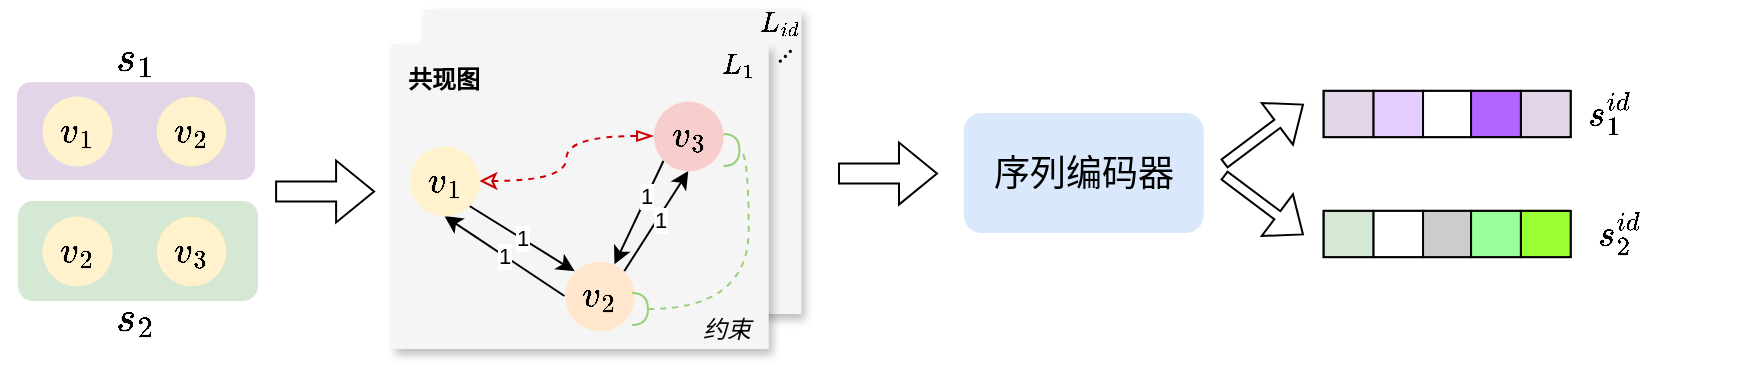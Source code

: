 <mxfile version="26.0.14">
  <diagram name="第 1 页" id="UVzifoAgbHxx6-03_Eu1">
    <mxGraphModel dx="1423" dy="743" grid="1" gridSize="10" guides="1" tooltips="1" connect="1" arrows="1" fold="1" page="1" pageScale="1" pageWidth="827" pageHeight="1169" math="1" shadow="0">
      <root>
        <mxCell id="0" />
        <mxCell id="1" parent="0" />
        <mxCell id="IF9AsxunuteXFOSjnz2V-108" value="" style="rounded=0;whiteSpace=wrap;html=1;fillColor=#f5f5f5;fontColor=#333333;strokeColor=none;shadow=1;" vertex="1" parent="1">
          <mxGeometry x="208.05" y="401.5" width="188.65" height="152.5" as="geometry" />
        </mxCell>
        <mxCell id="IF9AsxunuteXFOSjnz2V-68" value="" style="rounded=1;whiteSpace=wrap;html=1;fillColor=#d5e8d4;strokeColor=none;" vertex="1" parent="1">
          <mxGeometry x="5" y="497.5" width="120" height="50" as="geometry" />
        </mxCell>
        <mxCell id="IF9AsxunuteXFOSjnz2V-62" value="" style="rounded=1;whiteSpace=wrap;html=1;fillColor=#e1d5e7;strokeColor=#FFFFFF;" vertex="1" parent="1">
          <mxGeometry x="4" y="437.5" width="120" height="50" as="geometry" />
        </mxCell>
        <mxCell id="IF9AsxunuteXFOSjnz2V-2" value="&lt;font face=&quot;Times New Roman&quot; style=&quot;font-size: 18px;&quot;&gt;&lt;b&gt;$$v_{1}$$&lt;/b&gt;&lt;/font&gt;" style="ellipse;whiteSpace=wrap;html=1;aspect=fixed;fillColor=#fff2cc;strokeColor=#FFFFFF;strokeWidth=0;align=center;verticalAlign=middle;fontFamily=Helvetica;fontSize=12;fontColor=default;" vertex="1" parent="1">
          <mxGeometry x="17.0" y="445" width="35" height="35" as="geometry" />
        </mxCell>
        <mxCell id="IF9AsxunuteXFOSjnz2V-3" value="&lt;font face=&quot;Times New Roman&quot; style=&quot;font-size: 18px;&quot;&gt;&lt;b&gt;$$v_{2}$$&lt;/b&gt;&lt;/font&gt;" style="ellipse;whiteSpace=wrap;html=1;aspect=fixed;strokeColor=#d6b656;align=center;verticalAlign=middle;fontFamily=Helvetica;fontSize=12;fillColor=#fff2cc;strokeWidth=0;" vertex="1" parent="1">
          <mxGeometry x="74" y="445" width="35" height="35" as="geometry" />
        </mxCell>
        <mxCell id="IF9AsxunuteXFOSjnz2V-8" value="&lt;font style=&quot;font-size: 18px;&quot;&gt;&lt;b&gt;$$s_{1}$$&lt;/b&gt;&lt;/font&gt;" style="text;strokeColor=none;align=center;fillColor=none;html=1;verticalAlign=middle;whiteSpace=wrap;rounded=0;" vertex="1" parent="1">
          <mxGeometry x="34" y="415.5" width="60" height="22" as="geometry" />
        </mxCell>
        <mxCell id="IF9AsxunuteXFOSjnz2V-58" value="&lt;font face=&quot;Times New Roman&quot; style=&quot;font-size: 18px;&quot;&gt;&lt;b&gt;$$v_{2}$$&lt;/b&gt;&lt;/font&gt;" style="ellipse;whiteSpace=wrap;html=1;aspect=fixed;fillColor=#fff2cc;strokeColor=#FFFFFF;strokeWidth=0;align=center;verticalAlign=middle;fontFamily=Helvetica;fontSize=12;fontColor=default;" vertex="1" parent="1">
          <mxGeometry x="17.0" y="505" width="35" height="35" as="geometry" />
        </mxCell>
        <mxCell id="IF9AsxunuteXFOSjnz2V-59" value="&lt;font face=&quot;Times New Roman&quot; style=&quot;font-size: 18px;&quot;&gt;&lt;b&gt;$$v_{3}$$&lt;/b&gt;&lt;/font&gt;" style="ellipse;whiteSpace=wrap;html=1;aspect=fixed;strokeColor=#d6b656;align=center;verticalAlign=middle;fontFamily=Helvetica;fontSize=12;fillColor=#fff2cc;strokeWidth=0;" vertex="1" parent="1">
          <mxGeometry x="74" y="505" width="35" height="35" as="geometry" />
        </mxCell>
        <mxCell id="IF9AsxunuteXFOSjnz2V-94" value="" style="rounded=0;whiteSpace=wrap;html=1;fillColor=#f5f5f5;fontColor=#333333;strokeColor=none;shadow=1;" vertex="1" parent="1">
          <mxGeometry x="191.7" y="419" width="188.65" height="152.5" as="geometry" />
        </mxCell>
        <mxCell id="IF9AsxunuteXFOSjnz2V-95" style="rounded=0;orthogonalLoop=1;jettySize=auto;html=1;exitX=1;exitY=0;exitDx=0;exitDy=0;entryX=0.5;entryY=1;entryDx=0;entryDy=0;" edge="1" source="IF9AsxunuteXFOSjnz2V-98" target="IF9AsxunuteXFOSjnz2V-105" parent="1">
          <mxGeometry relative="1" as="geometry" />
        </mxCell>
        <mxCell id="IF9AsxunuteXFOSjnz2V-96" value="1" style="edgeLabel;html=1;align=center;verticalAlign=middle;resizable=0;points=[];" vertex="1" connectable="0" parent="IF9AsxunuteXFOSjnz2V-95">
          <mxGeometry x="0.055" y="-1" relative="1" as="geometry">
            <mxPoint as="offset" />
          </mxGeometry>
        </mxCell>
        <mxCell id="IF9AsxunuteXFOSjnz2V-97" value="1" style="rounded=0;orthogonalLoop=1;jettySize=auto;html=1;exitX=0;exitY=0.5;exitDx=0;exitDy=0;entryX=0.5;entryY=1;entryDx=0;entryDy=0;" edge="1" source="IF9AsxunuteXFOSjnz2V-98" target="IF9AsxunuteXFOSjnz2V-102" parent="1">
          <mxGeometry relative="1" as="geometry" />
        </mxCell>
        <mxCell id="IF9AsxunuteXFOSjnz2V-98" value="&lt;font face=&quot;Times New Roman&quot; style=&quot;font-size: 18px;&quot;&gt;&lt;b&gt;$$v_{2}$$&lt;/b&gt;&lt;/font&gt;" style="ellipse;whiteSpace=wrap;html=1;aspect=fixed;strokeColor=#FFFFFF;align=center;verticalAlign=middle;fontFamily=Helvetica;fontSize=12;fontColor=default;fillColor=#ffe6cc;strokeWidth=0;" vertex="1" parent="1">
          <mxGeometry x="278.23" y="527.5" width="35" height="35" as="geometry" />
        </mxCell>
        <mxCell id="IF9AsxunuteXFOSjnz2V-99" value="1" style="rounded=0;orthogonalLoop=1;jettySize=auto;html=1;exitX=1;exitY=1;exitDx=0;exitDy=0;entryX=0;entryY=0;entryDx=0;entryDy=0;" edge="1" source="IF9AsxunuteXFOSjnz2V-102" target="IF9AsxunuteXFOSjnz2V-98" parent="1">
          <mxGeometry relative="1" as="geometry" />
        </mxCell>
        <mxCell id="IF9AsxunuteXFOSjnz2V-100" style="rounded=0;orthogonalLoop=1;jettySize=auto;html=1;entryX=0;entryY=0.5;entryDx=0;entryDy=0;dashed=1;strokeColor=#CC0000;startArrow=classic;startFill=0;endArrow=blockThin;endFill=0;edgeStyle=orthogonalEdgeStyle;curved=1;" edge="1" source="IF9AsxunuteXFOSjnz2V-102" target="IF9AsxunuteXFOSjnz2V-105" parent="1">
          <mxGeometry relative="1" as="geometry" />
        </mxCell>
        <mxCell id="IF9AsxunuteXFOSjnz2V-101" style="edgeStyle=orthogonalEdgeStyle;rounded=0;orthogonalLoop=1;jettySize=auto;html=1;entryX=1.002;entryY=0.701;entryDx=0;entryDy=0;startArrow=halfCircle;startFill=0;endArrow=halfCircle;endFill=0;entryPerimeter=0;curved=1;dashed=1;strokeColor=#97D077;" edge="1" source="IF9AsxunuteXFOSjnz2V-98" target="IF9AsxunuteXFOSjnz2V-105" parent="1">
          <mxGeometry relative="1" as="geometry">
            <mxPoint x="203.586" y="570.004" as="sourcePoint" />
            <mxPoint x="281.116" y="627.504" as="targetPoint" />
            <Array as="points">
              <mxPoint x="370.35" y="551.5" />
              <mxPoint x="370.35" y="472.5" />
            </Array>
          </mxGeometry>
        </mxCell>
        <mxCell id="IF9AsxunuteXFOSjnz2V-102" value="&lt;font face=&quot;Times New Roman&quot; style=&quot;font-size: 18px;&quot;&gt;&lt;b&gt;$$v_{1}$$&lt;/b&gt;&lt;/font&gt;" style="ellipse;whiteSpace=wrap;html=1;aspect=fixed;fillColor=#fff2cc;strokeColor=#FFFFFF;strokeWidth=0;align=center;verticalAlign=middle;fontFamily=Helvetica;fontSize=12;fontColor=default;" vertex="1" parent="1">
          <mxGeometry x="200.7" y="470" width="35" height="35" as="geometry" />
        </mxCell>
        <mxCell id="IF9AsxunuteXFOSjnz2V-103" style="rounded=0;orthogonalLoop=1;jettySize=auto;html=1;exitX=0;exitY=1;exitDx=0;exitDy=0;" edge="1" source="IF9AsxunuteXFOSjnz2V-105" target="IF9AsxunuteXFOSjnz2V-98" parent="1">
          <mxGeometry relative="1" as="geometry" />
        </mxCell>
        <mxCell id="IF9AsxunuteXFOSjnz2V-104" value="1" style="edgeLabel;html=1;align=center;verticalAlign=middle;resizable=0;points=[];" vertex="1" connectable="0" parent="IF9AsxunuteXFOSjnz2V-103">
          <mxGeometry x="-0.304" y="-1" relative="1" as="geometry">
            <mxPoint as="offset" />
          </mxGeometry>
        </mxCell>
        <mxCell id="IF9AsxunuteXFOSjnz2V-105" value="&lt;font face=&quot;Times New Roman&quot; style=&quot;font-size: 18px;&quot;&gt;&lt;b&gt;$$v_{3}$$&lt;/b&gt;&lt;/font&gt;" style="ellipse;whiteSpace=wrap;html=1;aspect=fixed;strokeColor=#FFFFFF;align=center;verticalAlign=middle;fontFamily=Helvetica;fontSize=12;fontColor=default;fillColor=#f8cecc;strokeWidth=0;" vertex="1" parent="1">
          <mxGeometry x="322.65" y="447.5" width="35" height="35" as="geometry" />
        </mxCell>
        <mxCell id="IF9AsxunuteXFOSjnz2V-106" value="&lt;b&gt;&lt;font face=&quot;宋体&quot;&gt;共现图&lt;/font&gt;&lt;/b&gt;" style="text;strokeColor=none;align=center;fillColor=none;html=1;verticalAlign=middle;whiteSpace=wrap;rounded=0;" vertex="1" parent="1">
          <mxGeometry x="195.38" y="421.5" width="45.65" height="30" as="geometry" />
        </mxCell>
        <mxCell id="IF9AsxunuteXFOSjnz2V-107" value="&lt;i&gt;&lt;font face=&quot;宋体&quot;&gt;约束&lt;/font&gt;&lt;/i&gt;" style="text;strokeColor=none;align=center;fillColor=none;html=1;verticalAlign=middle;whiteSpace=wrap;rounded=0;" vertex="1" parent="1">
          <mxGeometry x="339.35" y="551.5" width="41" height="20" as="geometry" />
        </mxCell>
        <mxCell id="IF9AsxunuteXFOSjnz2V-109" value="&lt;font face=&quot;Times New Roman&quot; style=&quot;font-size: 14px;&quot;&gt;$$L_1$$&lt;/font&gt;" style="text;strokeColor=none;align=center;fillColor=none;html=1;verticalAlign=middle;whiteSpace=wrap;rounded=0;" vertex="1" parent="1">
          <mxGeometry x="351.35" y="421.5" width="29" height="17.5" as="geometry" />
        </mxCell>
        <mxCell id="IF9AsxunuteXFOSjnz2V-110" value="&lt;font face=&quot;Times New Roman&quot; style=&quot;font-size: 14px;&quot;&gt;$$L_{id}$$&lt;/font&gt;" style="text;strokeColor=none;align=center;fillColor=none;html=1;verticalAlign=middle;whiteSpace=wrap;rounded=0;" vertex="1" parent="1">
          <mxGeometry x="371.35" y="400" width="29" height="17.5" as="geometry" />
        </mxCell>
        <mxCell id="IF9AsxunuteXFOSjnz2V-111" value="&lt;font face=&quot;Times New Roman&quot; style=&quot;font-size: 14px;&quot;&gt;...&lt;/font&gt;" style="text;strokeColor=none;align=center;fillColor=none;html=1;verticalAlign=middle;whiteSpace=wrap;rounded=0;rotation=-45;" vertex="1" parent="1">
          <mxGeometry x="375.85" y="417.5" width="20" height="10" as="geometry" />
        </mxCell>
        <mxCell id="IF9AsxunuteXFOSjnz2V-112" value="&lt;font style=&quot;font-size: 18px;&quot; face=&quot;宋体&quot;&gt;序列编码器&lt;/font&gt;" style="rounded=1;whiteSpace=wrap;html=1;fillColor=#dae8fc;strokeColor=none;" vertex="1" parent="1">
          <mxGeometry x="477.88" y="453.5" width="120" height="60" as="geometry" />
        </mxCell>
        <mxCell id="IF9AsxunuteXFOSjnz2V-121" value="&lt;font style=&quot;font-size: 18px;&quot;&gt;&lt;b&gt;$$s_{2}$$&lt;/b&gt;&lt;/font&gt;" style="text;strokeColor=none;align=center;fillColor=none;html=1;verticalAlign=middle;whiteSpace=wrap;rounded=0;" vertex="1" parent="1">
          <mxGeometry x="34" y="547.5" width="60" height="18" as="geometry" />
        </mxCell>
        <mxCell id="IF9AsxunuteXFOSjnz2V-130" value="" style="group" vertex="1" connectable="0" parent="1">
          <mxGeometry x="655.879" y="439" width="167.041" height="30" as="geometry" />
        </mxCell>
        <mxCell id="IF9AsxunuteXFOSjnz2V-113" value="" style="group;strokeColor=default;" vertex="1" connectable="0" parent="IF9AsxunuteXFOSjnz2V-130">
          <mxGeometry x="2" y="3.455" width="123.445" height="23.087" as="geometry" />
        </mxCell>
        <mxCell id="IF9AsxunuteXFOSjnz2V-114" value="" style="group;fillColor=#FFE6CC;container=0;strokeColor=default;" vertex="1" connectable="0" parent="IF9AsxunuteXFOSjnz2V-113">
          <mxGeometry width="122.527" height="23.087" as="geometry" />
        </mxCell>
        <mxCell id="IF9AsxunuteXFOSjnz2V-115" value="" style="rounded=0;whiteSpace=wrap;html=1;fillColor=#e1d5e7;strokeColor=default;container=0;" vertex="1" parent="IF9AsxunuteXFOSjnz2V-113">
          <mxGeometry width="24.904" height="23.087" as="geometry" />
        </mxCell>
        <mxCell id="IF9AsxunuteXFOSjnz2V-116" value="" style="rounded=0;whiteSpace=wrap;html=1;fillColor=#e1d5e7;container=0;strokeColor=default;" vertex="1" parent="IF9AsxunuteXFOSjnz2V-113">
          <mxGeometry x="98.541" width="24.904" height="23.087" as="geometry" />
        </mxCell>
        <mxCell id="IF9AsxunuteXFOSjnz2V-117" value="" style="rounded=0;whiteSpace=wrap;html=1;fillColor=#B266FF;container=0;strokeColor=default;" vertex="1" parent="IF9AsxunuteXFOSjnz2V-113">
          <mxGeometry x="73.639" width="24.904" height="23.087" as="geometry" />
        </mxCell>
        <mxCell id="IF9AsxunuteXFOSjnz2V-118" value="" style="rounded=0;whiteSpace=wrap;html=1;container=0;strokeColor=default;" vertex="1" parent="IF9AsxunuteXFOSjnz2V-113">
          <mxGeometry x="48.898" width="24.738" height="23.087" as="geometry" />
        </mxCell>
        <mxCell id="IF9AsxunuteXFOSjnz2V-119" value="" style="rounded=0;whiteSpace=wrap;html=1;fillColor=#E5CCFF;container=0;strokeColor=default;" vertex="1" parent="IF9AsxunuteXFOSjnz2V-113">
          <mxGeometry x="24.904" width="24.738" height="23.087" as="geometry" />
        </mxCell>
        <mxCell id="IF9AsxunuteXFOSjnz2V-120" value="&lt;font style=&quot;font-size: 18px;&quot; face=&quot;Times New Roman&quot;&gt;$$s_{1}^{id}$$&lt;/font&gt;" style="text;strokeColor=none;align=center;fillColor=none;html=1;verticalAlign=middle;whiteSpace=wrap;rounded=0;" vertex="1" parent="IF9AsxunuteXFOSjnz2V-130">
          <mxGeometry x="123.441" width="43.6" height="30" as="geometry" />
        </mxCell>
        <mxCell id="IF9AsxunuteXFOSjnz2V-131" value="" style="group" vertex="1" connectable="0" parent="1">
          <mxGeometry x="655.879" y="499" width="170.001" height="30.0" as="geometry" />
        </mxCell>
        <mxCell id="IF9AsxunuteXFOSjnz2V-122" value="&lt;font style=&quot;font-size: 18px;&quot; face=&quot;Times New Roman&quot;&gt;$$s_{2}^{id}$$&lt;/font&gt;" style="text;strokeColor=none;align=center;fillColor=none;html=1;verticalAlign=middle;whiteSpace=wrap;rounded=0;" vertex="1" parent="IF9AsxunuteXFOSjnz2V-131">
          <mxGeometry x="129.001" width="41" height="30" as="geometry" />
        </mxCell>
        <mxCell id="IF9AsxunuteXFOSjnz2V-123" value="" style="group;strokeColor=default;fillColor=#999999;container=0;" vertex="1" connectable="0" parent="IF9AsxunuteXFOSjnz2V-131">
          <mxGeometry x="2" y="3.455" width="123.445" height="23.087" as="geometry" />
        </mxCell>
        <mxCell id="IF9AsxunuteXFOSjnz2V-124" value="" style="group;fillColor=#FFE6CC;container=0;strokeColor=default;" vertex="1" connectable="0" parent="IF9AsxunuteXFOSjnz2V-131">
          <mxGeometry x="2" y="3.455" width="122.527" height="23.087" as="geometry" />
        </mxCell>
        <mxCell id="IF9AsxunuteXFOSjnz2V-125" value="" style="rounded=0;whiteSpace=wrap;html=1;fillColor=#d5e8d4;strokeColor=default;container=0;" vertex="1" parent="IF9AsxunuteXFOSjnz2V-131">
          <mxGeometry x="2" y="3.455" width="24.904" height="23.087" as="geometry" />
        </mxCell>
        <mxCell id="IF9AsxunuteXFOSjnz2V-126" value="" style="rounded=0;whiteSpace=wrap;html=1;fillColor=#99FF33;container=0;fontColor=#333333;strokeColor=default;" vertex="1" parent="IF9AsxunuteXFOSjnz2V-131">
          <mxGeometry x="100.541" y="3.455" width="24.904" height="23.087" as="geometry" />
        </mxCell>
        <mxCell id="IF9AsxunuteXFOSjnz2V-127" value="" style="rounded=0;whiteSpace=wrap;html=1;fillColor=#99FF99;container=0;strokeColor=default;" vertex="1" parent="IF9AsxunuteXFOSjnz2V-131">
          <mxGeometry x="75.639" y="3.455" width="24.904" height="23.087" as="geometry" />
        </mxCell>
        <mxCell id="IF9AsxunuteXFOSjnz2V-128" value="" style="rounded=0;whiteSpace=wrap;html=1;container=0;strokeColor=default;fillColor=#CCCCCC;" vertex="1" parent="IF9AsxunuteXFOSjnz2V-131">
          <mxGeometry x="50.898" y="3.455" width="24.738" height="23.087" as="geometry" />
        </mxCell>
        <mxCell id="IF9AsxunuteXFOSjnz2V-129" value="" style="rounded=0;whiteSpace=wrap;html=1;fillColor=#FFFFFF;container=0;strokeColor=default;" vertex="1" parent="IF9AsxunuteXFOSjnz2V-131">
          <mxGeometry x="26.904" y="3.455" width="24.738" height="23.087" as="geometry" />
        </mxCell>
        <mxCell id="IF9AsxunuteXFOSjnz2V-132" value="" style="shape=flexArrow;endArrow=classic;html=1;rounded=0;width=5;endSize=5;" edge="1" parent="1">
          <mxGeometry width="50" height="50" relative="1" as="geometry">
            <mxPoint x="607.88" y="479" as="sourcePoint" />
            <mxPoint x="647.88" y="449" as="targetPoint" />
          </mxGeometry>
        </mxCell>
        <mxCell id="IF9AsxunuteXFOSjnz2V-133" value="" style="shape=flexArrow;endArrow=classic;html=1;rounded=0;width=5;endSize=5;" edge="1" parent="1">
          <mxGeometry width="50" height="50" relative="1" as="geometry">
            <mxPoint x="607.88" y="484.5" as="sourcePoint" />
            <mxPoint x="647.88" y="514.5" as="targetPoint" />
          </mxGeometry>
        </mxCell>
        <mxCell id="IF9AsxunuteXFOSjnz2V-134" value="" style="shape=flexArrow;endArrow=classic;html=1;rounded=0;" edge="1" parent="1">
          <mxGeometry width="50" height="50" relative="1" as="geometry">
            <mxPoint x="415" y="483.76" as="sourcePoint" />
            <mxPoint x="465" y="483.76" as="targetPoint" />
          </mxGeometry>
        </mxCell>
        <mxCell id="IF9AsxunuteXFOSjnz2V-135" value="" style="shape=flexArrow;endArrow=classic;html=1;rounded=0;" edge="1" parent="1">
          <mxGeometry width="50" height="50" relative="1" as="geometry">
            <mxPoint x="133.55" y="492.75" as="sourcePoint" />
            <mxPoint x="183.55" y="492.75" as="targetPoint" />
          </mxGeometry>
        </mxCell>
      </root>
    </mxGraphModel>
  </diagram>
</mxfile>
